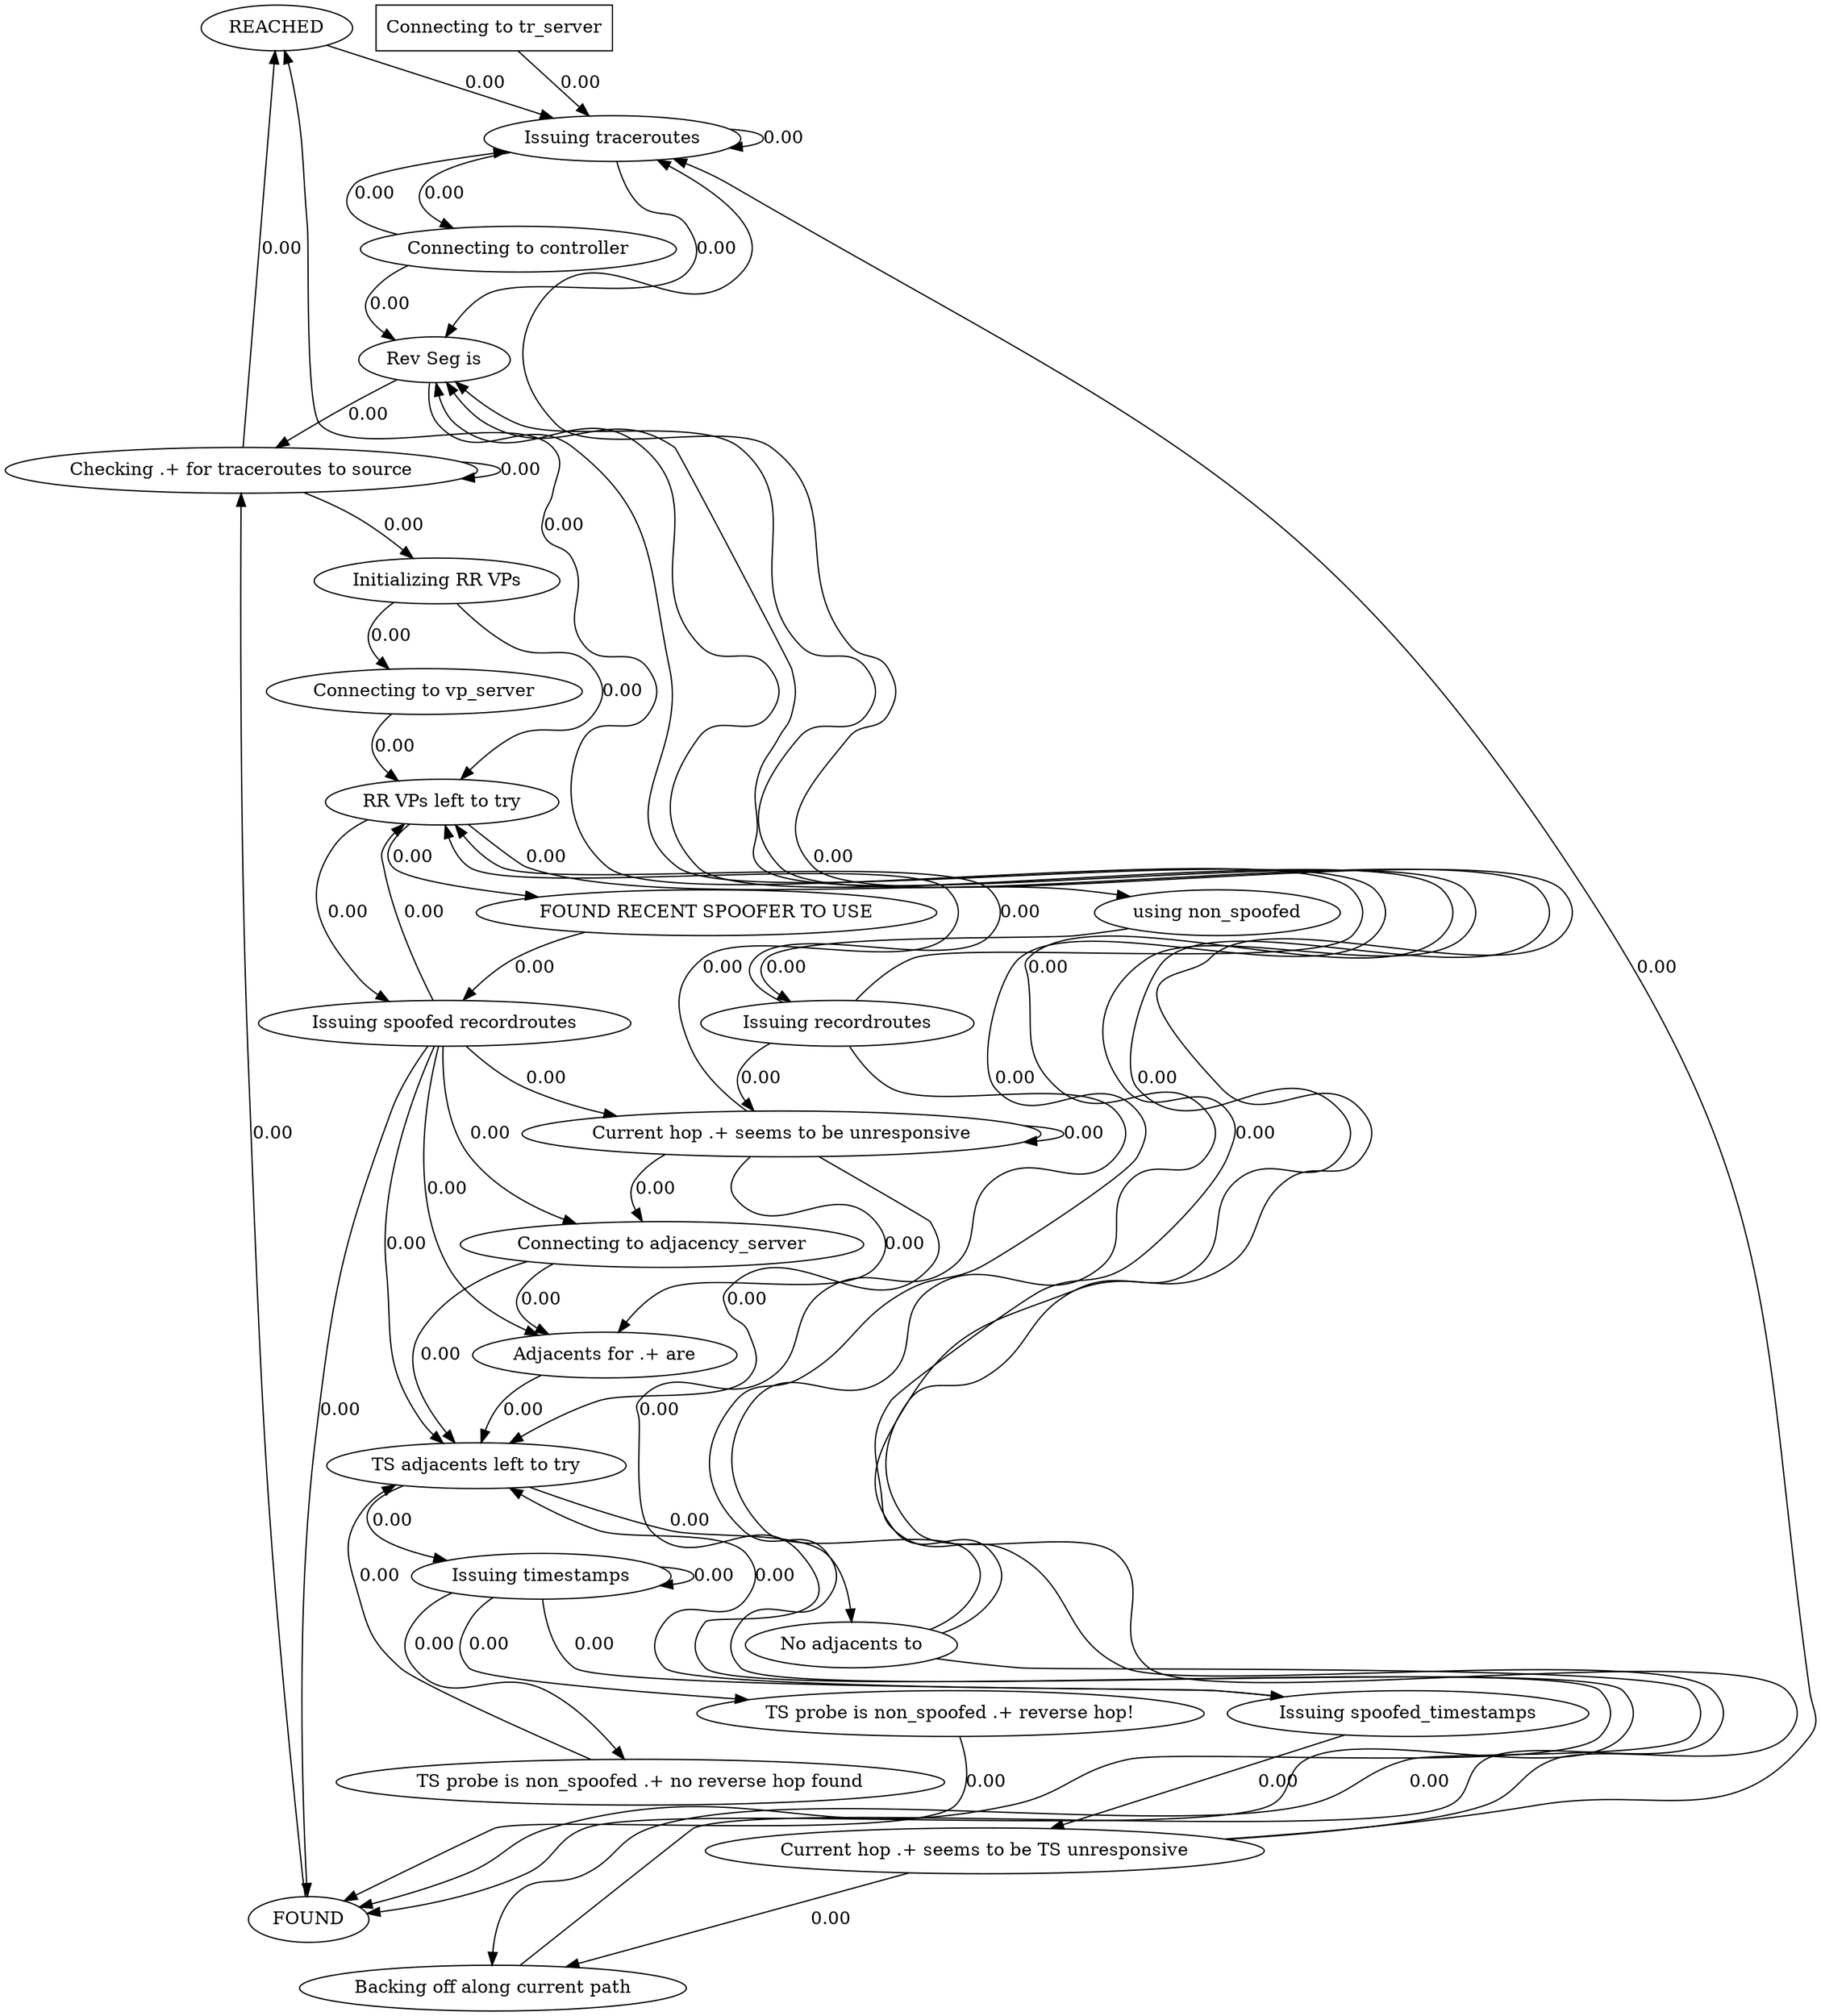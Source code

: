 digraph {
  869512973 [label="REACHED"];
869512973->1115085362 [label="0.00", weight="0.00"];
  491720628 [label="Connecting to vp_server"];
491720628->278319376 [label="0.00", weight="0.00"];
  149891765 [label="Checking .+ for traceroutes to source"];
149891765->149891765 [label="0.00", weight="0.00"];
149891765->1198589960 [label="0.00", weight="0.00"];
149891765->869512973 [label="0.00", weight="0.00"];
  1944615136 [label="Connecting to controller"];
1944615136->1936345914 [label="0.00", weight="0.00"];
1944615136->1115085362 [label="0.00", weight="0.00"];
  1932410483 [label="Current hop .+ seems to be TS unresponsive"];
1932410483->1115085362 [label="0.00", weight="0.00"];
1932410483->1936345914 [label="0.00", weight="0.00"];
1932410483->2143963240 [label="0.00", weight="0.00"];
  278319376 [label="RR VPs left to try"];
278319376->1623409844 [label="0.00", weight="0.00"];
278319376->232576424 [label="0.00", weight="0.00"];
278319376->592967059 [label="0.00", weight="0.00"];
  1304848860 [label="No adjacents to"];
1304848860->1936345914 [label="0.00", weight="0.00"];
1304848860->1115085362 [label="0.00", weight="0.00"];
1304848860->2143963240 [label="0.00", weight="0.00"];
  1673238533 [label="Adjacents for .+ are"];
1673238533->831521140 [label="0.00", weight="0.00"];
  250023419 [label="Current hop .+ seems to be unresponsive"];
250023419->831521140 [label="0.00", weight="0.00"];
250023419->278319376 [label="0.00", weight="0.00"];
250023419->1431805252 [label="0.00", weight="0.00"];
250023419->250023419 [label="0.00", weight="0.00"];
250023419->1673238533 [label="0.00", weight="0.00"];
  491786856 [label="TS probe is non_spoofed .+ no reverse hop found"];
491786856->831521140 [label="0.00", weight="0.00"];
  1115085362 [label="Issuing traceroutes"];
1115085362->1936345914 [label="0.00", weight="0.00"];
1115085362->1115085362 [label="0.00", weight="0.00"];
1115085362->1944615136 [label="0.00", weight="0.00"];
  1796605729 [label="TS probe is non_spoofed .+ reverse hop!"];
1796605729->1665589601 [label="0.00", weight="0.00"];
  821666666 [label="Issuing timestamps"];
821666666->1699708951 [label="0.00", weight="0.00"];
821666666->491786856 [label="0.00", weight="0.00"];
821666666->1796605729 [label="0.00", weight="0.00"];
821666666->821666666 [label="0.00", weight="0.00"];
  232576424 [label="using non_spoofed"];
232576424->494369266 [label="0.00", weight="0.00"];
  1431805252 [label="Connecting to adjacency_server"];
1431805252->1673238533 [label="0.00", weight="0.00"];
1431805252->831521140 [label="0.00", weight="0.00"];
  2143963240 [label="Backing off along current path"];
2143963240->1936345914 [label="0.00", weight="0.00"];
  831521140 [label="TS adjacents left to try"];
831521140->821666666 [label="0.00", weight="0.00"];
831521140->1304848860 [label="0.00", weight="0.00"];
  1665589601 [label="FOUND"];
1665589601->149891765 [label="0.00", weight="0.00"];
  1198589960 [label="Initializing RR VPs"];
1198589960->491720628 [label="0.00", weight="0.00"];
1198589960->278319376 [label="0.00", weight="0.00"];
  592967059 [label="FOUND RECENT SPOOFER TO USE"];
592967059->1623409844 [label="0.00", weight="0.00"];
  1180867063 [label="Connecting to tr_server",shape=box];
1180867063->1115085362 [label="0.00", weight="0.00"];
  1699708951 [label="Issuing spoofed_timestamps"];
1699708951->1932410483 [label="0.00", weight="0.00"];
1699708951->831521140 [label="0.00", weight="0.00"];
  1936345914 [label="Rev Seg is"];
1936345914->149891765 [label="0.00", weight="0.00"];
1936345914->1665589601 [label="0.00", weight="0.00"];
  494369266 [label="Issuing recordroutes"];
494369266->250023419 [label="0.00", weight="0.00"];
494369266->278319376 [label="0.00", weight="0.00"];
494369266->1665589601 [label="0.00", weight="0.00"];
494369266->869512973 [label="0.00", weight="0.00"];
  1623409844 [label="Issuing spoofed recordroutes"];
1623409844->250023419 [label="0.00", weight="0.00"];
1623409844->1665589601 [label="0.00", weight="0.00"];
1623409844->831521140 [label="0.00", weight="0.00"];
1623409844->278319376 [label="0.00", weight="0.00"];
1623409844->1673238533 [label="0.00", weight="0.00"];
1623409844->1431805252 [label="0.00", weight="0.00"];
} // digraph
